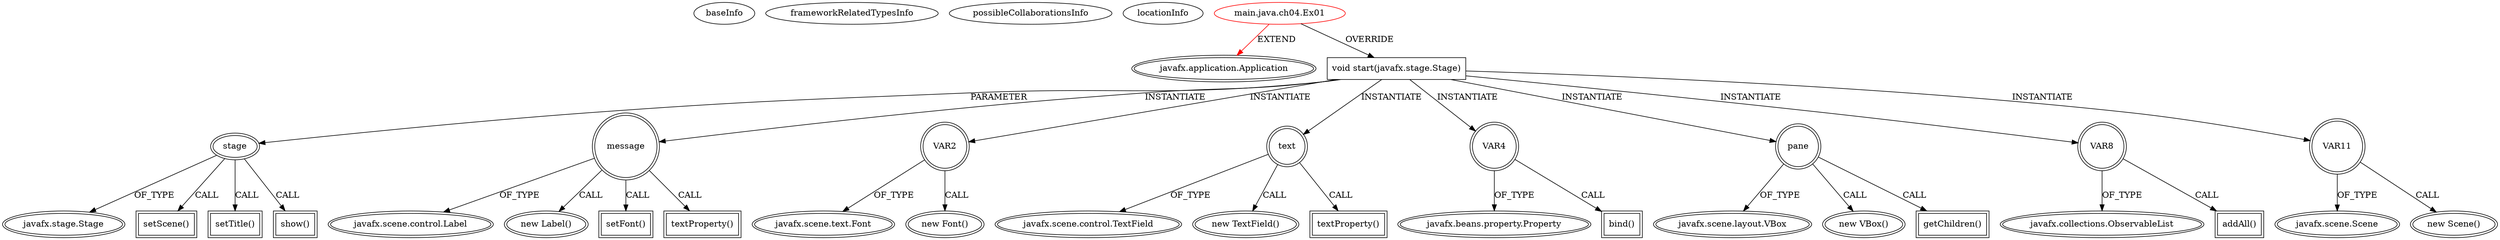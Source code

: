 digraph {
baseInfo[graphId=4442,category="extension_graph",isAnonymous=false,possibleRelation=false]
frameworkRelatedTypesInfo[0="javafx.application.Application"]
possibleCollaborationsInfo[]
locationInfo[projectName="t-kensuke-Java8",filePath="/t-kensuke-Java8/Java8-master/src/main/java/ch04/Ex01.java",contextSignature="Ex01",graphId="4442"]
0[label="main.java.ch04.Ex01",vertexType="ROOT_CLIENT_CLASS_DECLARATION",isFrameworkType=false,color=red]
1[label="javafx.application.Application",vertexType="FRAMEWORK_CLASS_TYPE",isFrameworkType=true,peripheries=2]
2[label="void start(javafx.stage.Stage)",vertexType="OVERRIDING_METHOD_DECLARATION",isFrameworkType=false,shape=box]
3[label="stage",vertexType="PARAMETER_DECLARATION",isFrameworkType=true,peripheries=2]
4[label="javafx.stage.Stage",vertexType="FRAMEWORK_CLASS_TYPE",isFrameworkType=true,peripheries=2]
6[label="message",vertexType="VARIABLE_EXPRESION",isFrameworkType=true,peripheries=2,shape=circle]
7[label="javafx.scene.control.Label",vertexType="FRAMEWORK_CLASS_TYPE",isFrameworkType=true,peripheries=2]
5[label="new Label()",vertexType="CONSTRUCTOR_CALL",isFrameworkType=true,peripheries=2]
9[label="setFont()",vertexType="INSIDE_CALL",isFrameworkType=true,peripheries=2,shape=box]
11[label="VAR2",vertexType="VARIABLE_EXPRESION",isFrameworkType=true,peripheries=2,shape=circle]
12[label="javafx.scene.text.Font",vertexType="FRAMEWORK_CLASS_TYPE",isFrameworkType=true,peripheries=2]
10[label="new Font()",vertexType="CONSTRUCTOR_CALL",isFrameworkType=true,peripheries=2]
14[label="text",vertexType="VARIABLE_EXPRESION",isFrameworkType=true,peripheries=2,shape=circle]
15[label="javafx.scene.control.TextField",vertexType="FRAMEWORK_CLASS_TYPE",isFrameworkType=true,peripheries=2]
13[label="new TextField()",vertexType="CONSTRUCTOR_CALL",isFrameworkType=true,peripheries=2]
16[label="VAR4",vertexType="VARIABLE_EXPRESION",isFrameworkType=true,peripheries=2,shape=circle]
18[label="javafx.beans.property.Property",vertexType="FRAMEWORK_INTERFACE_TYPE",isFrameworkType=true,peripheries=2]
17[label="bind()",vertexType="INSIDE_CALL",isFrameworkType=true,peripheries=2,shape=box]
20[label="textProperty()",vertexType="INSIDE_CALL",isFrameworkType=true,peripheries=2,shape=box]
22[label="textProperty()",vertexType="INSIDE_CALL",isFrameworkType=true,peripheries=2,shape=box]
24[label="pane",vertexType="VARIABLE_EXPRESION",isFrameworkType=true,peripheries=2,shape=circle]
25[label="javafx.scene.layout.VBox",vertexType="FRAMEWORK_CLASS_TYPE",isFrameworkType=true,peripheries=2]
23[label="new VBox()",vertexType="CONSTRUCTOR_CALL",isFrameworkType=true,peripheries=2]
26[label="VAR8",vertexType="VARIABLE_EXPRESION",isFrameworkType=true,peripheries=2,shape=circle]
28[label="javafx.collections.ObservableList",vertexType="FRAMEWORK_INTERFACE_TYPE",isFrameworkType=true,peripheries=2]
27[label="addAll()",vertexType="INSIDE_CALL",isFrameworkType=true,peripheries=2,shape=box]
30[label="getChildren()",vertexType="INSIDE_CALL",isFrameworkType=true,peripheries=2,shape=box]
32[label="setScene()",vertexType="INSIDE_CALL",isFrameworkType=true,peripheries=2,shape=box]
34[label="VAR11",vertexType="VARIABLE_EXPRESION",isFrameworkType=true,peripheries=2,shape=circle]
35[label="javafx.scene.Scene",vertexType="FRAMEWORK_CLASS_TYPE",isFrameworkType=true,peripheries=2]
33[label="new Scene()",vertexType="CONSTRUCTOR_CALL",isFrameworkType=true,peripheries=2]
37[label="setTitle()",vertexType="INSIDE_CALL",isFrameworkType=true,peripheries=2,shape=box]
39[label="show()",vertexType="INSIDE_CALL",isFrameworkType=true,peripheries=2,shape=box]
0->1[label="EXTEND",color=red]
0->2[label="OVERRIDE"]
3->4[label="OF_TYPE"]
2->3[label="PARAMETER"]
2->6[label="INSTANTIATE"]
6->7[label="OF_TYPE"]
6->5[label="CALL"]
6->9[label="CALL"]
2->11[label="INSTANTIATE"]
11->12[label="OF_TYPE"]
11->10[label="CALL"]
2->14[label="INSTANTIATE"]
14->15[label="OF_TYPE"]
14->13[label="CALL"]
2->16[label="INSTANTIATE"]
16->18[label="OF_TYPE"]
16->17[label="CALL"]
6->20[label="CALL"]
14->22[label="CALL"]
2->24[label="INSTANTIATE"]
24->25[label="OF_TYPE"]
24->23[label="CALL"]
2->26[label="INSTANTIATE"]
26->28[label="OF_TYPE"]
26->27[label="CALL"]
24->30[label="CALL"]
3->32[label="CALL"]
2->34[label="INSTANTIATE"]
34->35[label="OF_TYPE"]
34->33[label="CALL"]
3->37[label="CALL"]
3->39[label="CALL"]
}
